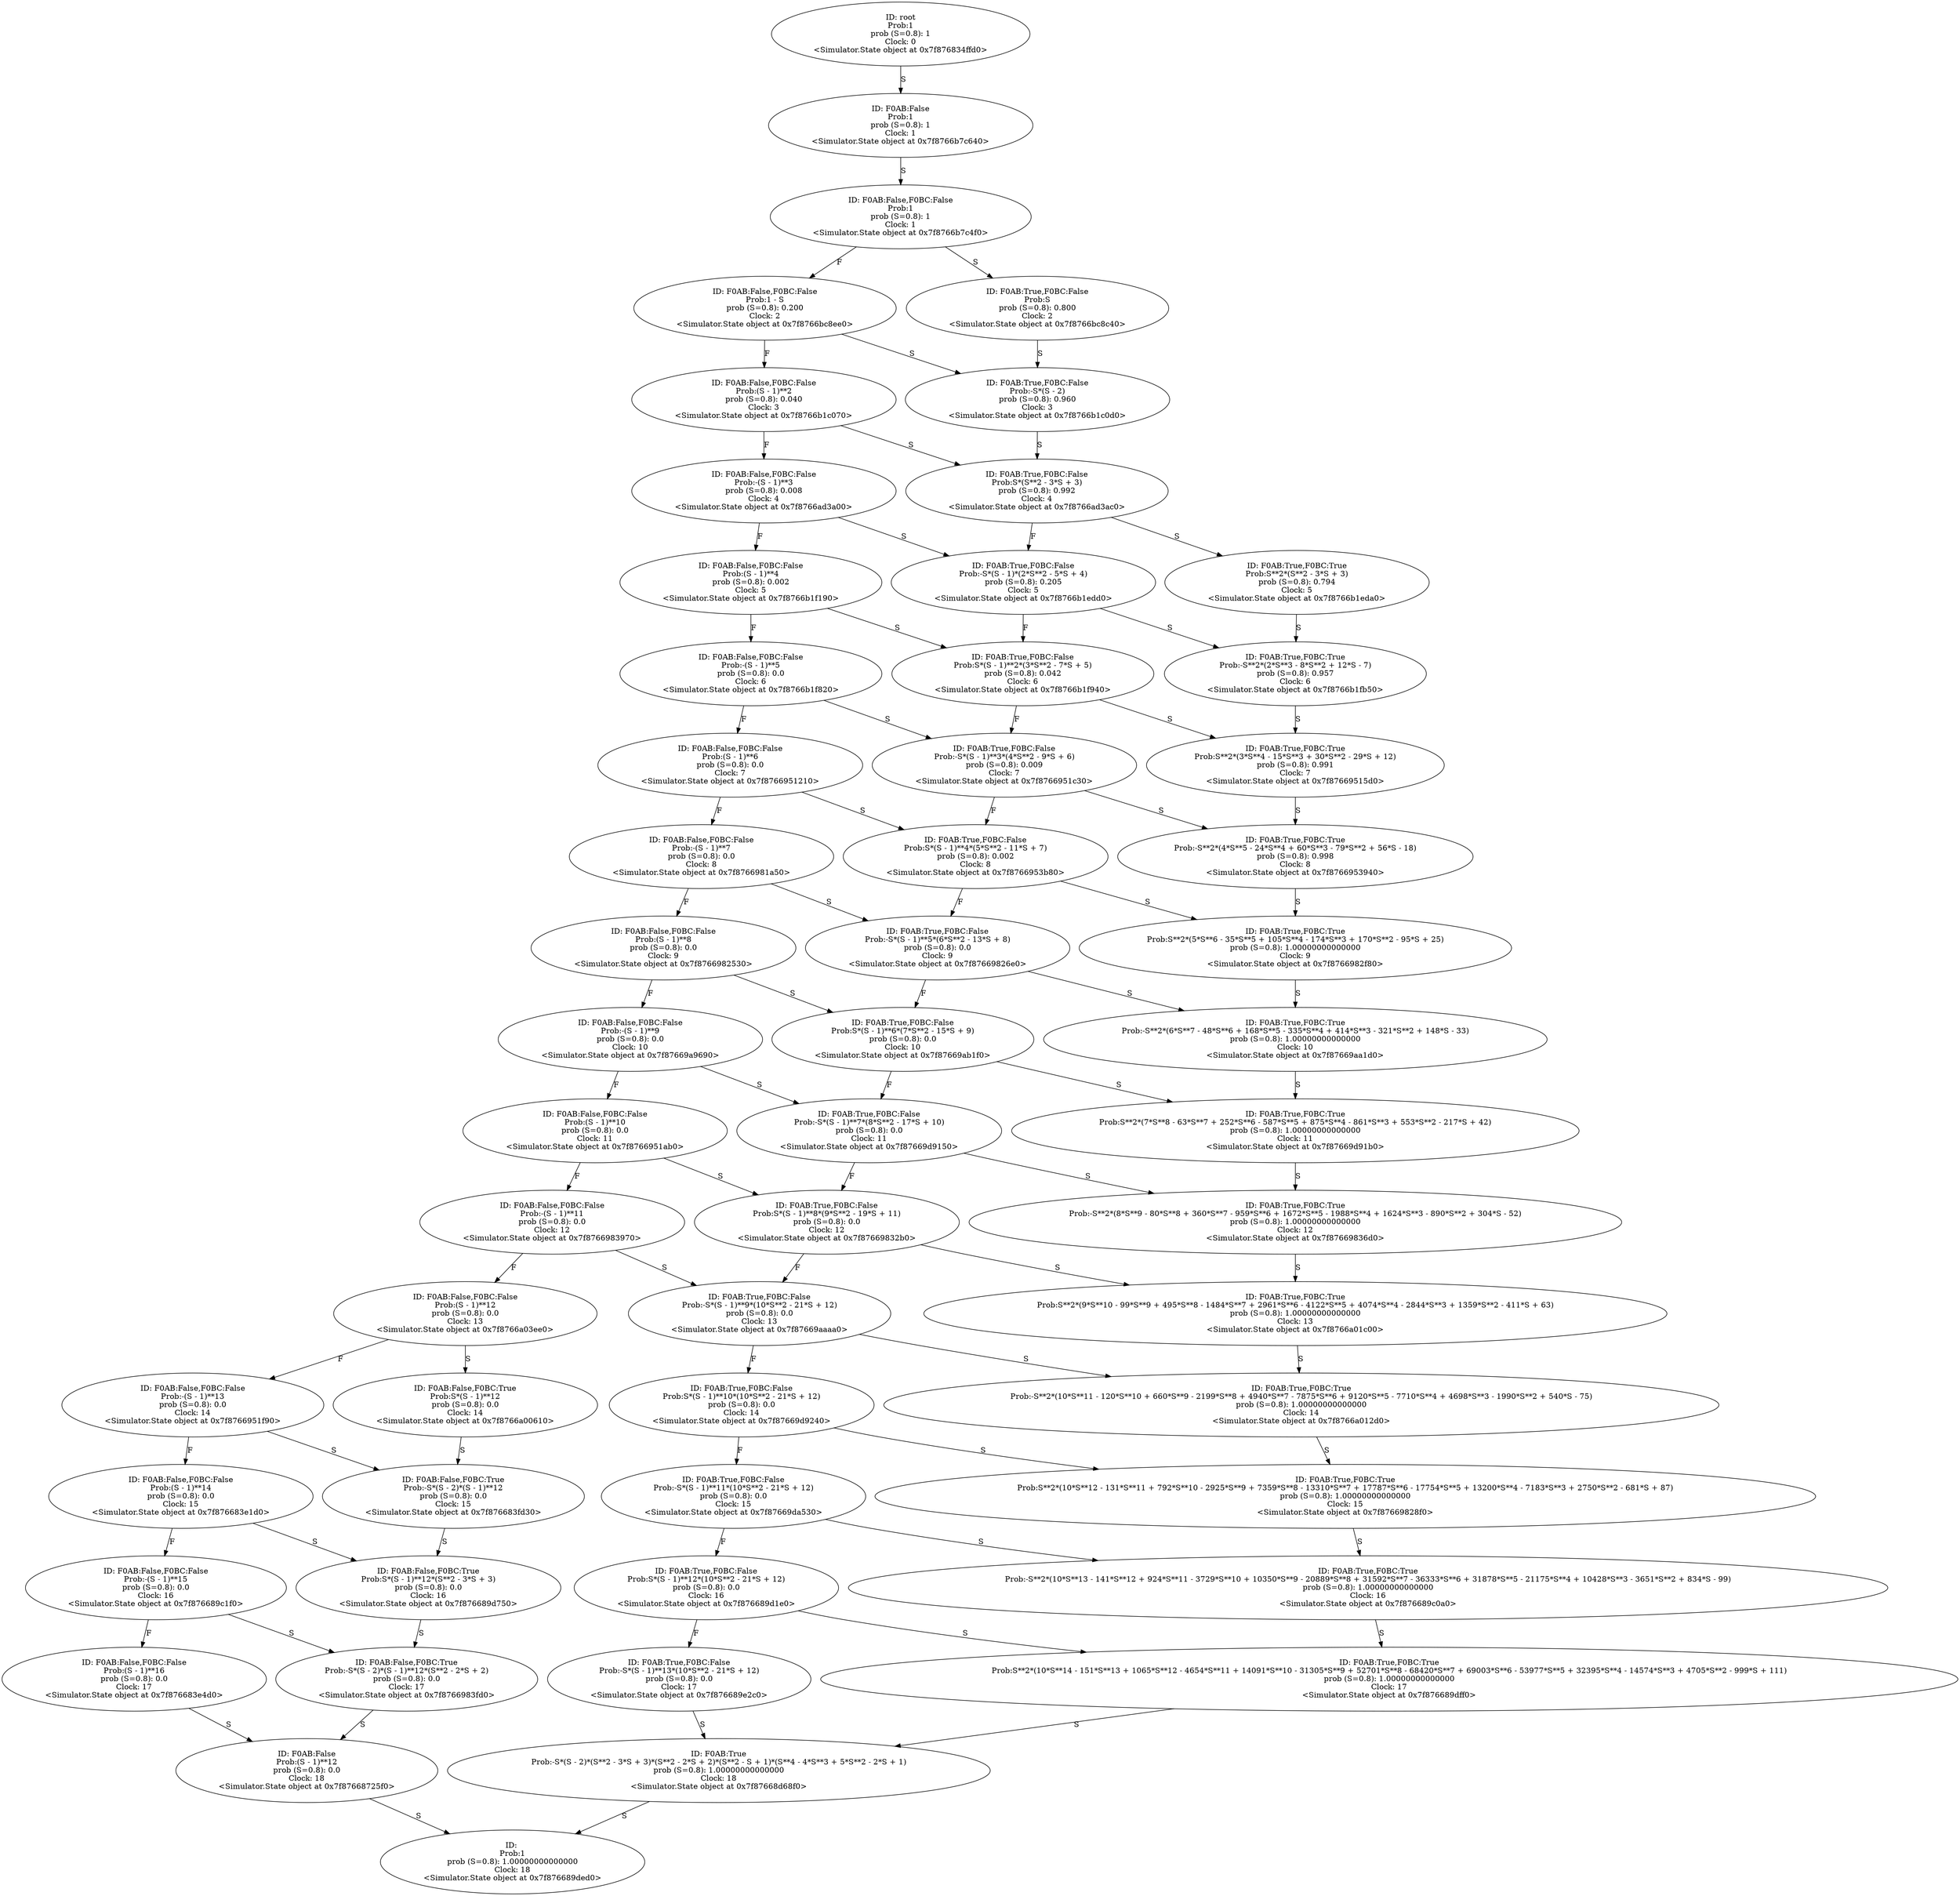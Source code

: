 digraph "./Output/PenTest.wrp" {
	<Simulator.State object at 0x7f876834ffd0> [label="ID: root
Prob:1
prob (S=0.8): 1
Clock: 0
<Simulator.State object at 0x7f876834ffd0>"]
	<Simulator.State object at 0x7f876834ffd0> -> <Simulator.State object at 0x7f8766b7c640> [label=S]
	<Simulator.State object at 0x7f8766b7c640> [label="ID: F0AB:False
Prob:1
prob (S=0.8): 1
Clock: 1
<Simulator.State object at 0x7f8766b7c640>"]
	<Simulator.State object at 0x7f8766b7c640> -> <Simulator.State object at 0x7f8766b7c4f0> [label=S]
	<Simulator.State object at 0x7f8766b7c4f0> [label="ID: F0AB:False,F0BC:False
Prob:1
prob (S=0.8): 1
Clock: 1
<Simulator.State object at 0x7f8766b7c4f0>"]
	<Simulator.State object at 0x7f8766b7c4f0> -> <Simulator.State object at 0x7f8766bc8ee0> [label=F]
	<Simulator.State object at 0x7f8766b7c4f0> -> <Simulator.State object at 0x7f8766bc8c40> [label=S]
	<Simulator.State object at 0x7f8766bc8ee0> [label="ID: F0AB:False,F0BC:False
Prob:1 - S
prob (S=0.8): 0.200
Clock: 2
<Simulator.State object at 0x7f8766bc8ee0>"]
	<Simulator.State object at 0x7f8766bc8ee0> -> <Simulator.State object at 0x7f8766b1c070> [label=F]
	<Simulator.State object at 0x7f8766bc8ee0> -> <Simulator.State object at 0x7f8766b1c0d0> [label=S]
	<Simulator.State object at 0x7f8766bc8c40> [label="ID: F0AB:True,F0BC:False
Prob:S
prob (S=0.8): 0.800
Clock: 2
<Simulator.State object at 0x7f8766bc8c40>"]
	<Simulator.State object at 0x7f8766bc8c40> -> <Simulator.State object at 0x7f8766b1c0d0> [label=S]
	<Simulator.State object at 0x7f8766b1c070> [label="ID: F0AB:False,F0BC:False
Prob:(S - 1)**2
prob (S=0.8): 0.040
Clock: 3
<Simulator.State object at 0x7f8766b1c070>"]
	<Simulator.State object at 0x7f8766b1c070> -> <Simulator.State object at 0x7f8766ad3a00> [label=F]
	<Simulator.State object at 0x7f8766b1c070> -> <Simulator.State object at 0x7f8766ad3ac0> [label=S]
	<Simulator.State object at 0x7f8766b1c0d0> [label="ID: F0AB:True,F0BC:False
Prob:-S*(S - 2)
prob (S=0.8): 0.960
Clock: 3
<Simulator.State object at 0x7f8766b1c0d0>"]
	<Simulator.State object at 0x7f8766b1c0d0> -> <Simulator.State object at 0x7f8766ad3ac0> [label=S]
	<Simulator.State object at 0x7f8766ad3a00> [label="ID: F0AB:False,F0BC:False
Prob:-(S - 1)**3
prob (S=0.8): 0.008
Clock: 4
<Simulator.State object at 0x7f8766ad3a00>"]
	<Simulator.State object at 0x7f8766ad3a00> -> <Simulator.State object at 0x7f8766b1f190> [label=F]
	<Simulator.State object at 0x7f8766ad3a00> -> <Simulator.State object at 0x7f8766b1edd0> [label=S]
	<Simulator.State object at 0x7f8766ad3ac0> [label="ID: F0AB:True,F0BC:False
Prob:S*(S**2 - 3*S + 3)
prob (S=0.8): 0.992
Clock: 4
<Simulator.State object at 0x7f8766ad3ac0>"]
	<Simulator.State object at 0x7f8766ad3ac0> -> <Simulator.State object at 0x7f8766b1edd0> [label=F]
	<Simulator.State object at 0x7f8766ad3ac0> -> <Simulator.State object at 0x7f8766b1eda0> [label=S]
	<Simulator.State object at 0x7f8766b1f190> [label="ID: F0AB:False,F0BC:False
Prob:(S - 1)**4
prob (S=0.8): 0.002
Clock: 5
<Simulator.State object at 0x7f8766b1f190>"]
	<Simulator.State object at 0x7f8766b1f190> -> <Simulator.State object at 0x7f8766b1f820> [label=F]
	<Simulator.State object at 0x7f8766b1f190> -> <Simulator.State object at 0x7f8766b1f940> [label=S]
	<Simulator.State object at 0x7f8766b1edd0> [label="ID: F0AB:True,F0BC:False
Prob:-S*(S - 1)*(2*S**2 - 5*S + 4)
prob (S=0.8): 0.205
Clock: 5
<Simulator.State object at 0x7f8766b1edd0>"]
	<Simulator.State object at 0x7f8766b1edd0> -> <Simulator.State object at 0x7f8766b1f940> [label=F]
	<Simulator.State object at 0x7f8766b1edd0> -> <Simulator.State object at 0x7f8766b1fb50> [label=S]
	<Simulator.State object at 0x7f8766b1eda0> [label="ID: F0AB:True,F0BC:True
Prob:S**2*(S**2 - 3*S + 3)
prob (S=0.8): 0.794
Clock: 5
<Simulator.State object at 0x7f8766b1eda0>"]
	<Simulator.State object at 0x7f8766b1eda0> -> <Simulator.State object at 0x7f8766b1fb50> [label=S]
	<Simulator.State object at 0x7f8766b1f820> [label="ID: F0AB:False,F0BC:False
Prob:-(S - 1)**5
prob (S=0.8): 0.0
Clock: 6
<Simulator.State object at 0x7f8766b1f820>"]
	<Simulator.State object at 0x7f8766b1f820> -> <Simulator.State object at 0x7f8766951210> [label=F]
	<Simulator.State object at 0x7f8766b1f820> -> <Simulator.State object at 0x7f8766951c30> [label=S]
	<Simulator.State object at 0x7f8766b1f940> [label="ID: F0AB:True,F0BC:False
Prob:S*(S - 1)**2*(3*S**2 - 7*S + 5)
prob (S=0.8): 0.042
Clock: 6
<Simulator.State object at 0x7f8766b1f940>"]
	<Simulator.State object at 0x7f8766b1f940> -> <Simulator.State object at 0x7f8766951c30> [label=F]
	<Simulator.State object at 0x7f8766b1f940> -> <Simulator.State object at 0x7f87669515d0> [label=S]
	<Simulator.State object at 0x7f8766b1fb50> [label="ID: F0AB:True,F0BC:True
Prob:-S**2*(2*S**3 - 8*S**2 + 12*S - 7)
prob (S=0.8): 0.957
Clock: 6
<Simulator.State object at 0x7f8766b1fb50>"]
	<Simulator.State object at 0x7f8766b1fb50> -> <Simulator.State object at 0x7f87669515d0> [label=S]
	<Simulator.State object at 0x7f8766951210> [label="ID: F0AB:False,F0BC:False
Prob:(S - 1)**6
prob (S=0.8): 0.0
Clock: 7
<Simulator.State object at 0x7f8766951210>"]
	<Simulator.State object at 0x7f8766951210> -> <Simulator.State object at 0x7f8766981a50> [label=F]
	<Simulator.State object at 0x7f8766951210> -> <Simulator.State object at 0x7f8766953b80> [label=S]
	<Simulator.State object at 0x7f8766951c30> [label="ID: F0AB:True,F0BC:False
Prob:-S*(S - 1)**3*(4*S**2 - 9*S + 6)
prob (S=0.8): 0.009
Clock: 7
<Simulator.State object at 0x7f8766951c30>"]
	<Simulator.State object at 0x7f8766951c30> -> <Simulator.State object at 0x7f8766953b80> [label=F]
	<Simulator.State object at 0x7f8766951c30> -> <Simulator.State object at 0x7f8766953940> [label=S]
	<Simulator.State object at 0x7f87669515d0> [label="ID: F0AB:True,F0BC:True
Prob:S**2*(3*S**4 - 15*S**3 + 30*S**2 - 29*S + 12)
prob (S=0.8): 0.991
Clock: 7
<Simulator.State object at 0x7f87669515d0>"]
	<Simulator.State object at 0x7f87669515d0> -> <Simulator.State object at 0x7f8766953940> [label=S]
	<Simulator.State object at 0x7f8766981a50> [label="ID: F0AB:False,F0BC:False
Prob:-(S - 1)**7
prob (S=0.8): 0.0
Clock: 8
<Simulator.State object at 0x7f8766981a50>"]
	<Simulator.State object at 0x7f8766981a50> -> <Simulator.State object at 0x7f8766982530> [label=F]
	<Simulator.State object at 0x7f8766981a50> -> <Simulator.State object at 0x7f87669826e0> [label=S]
	<Simulator.State object at 0x7f8766953b80> [label="ID: F0AB:True,F0BC:False
Prob:S*(S - 1)**4*(5*S**2 - 11*S + 7)
prob (S=0.8): 0.002
Clock: 8
<Simulator.State object at 0x7f8766953b80>"]
	<Simulator.State object at 0x7f8766953b80> -> <Simulator.State object at 0x7f87669826e0> [label=F]
	<Simulator.State object at 0x7f8766953b80> -> <Simulator.State object at 0x7f8766982f80> [label=S]
	<Simulator.State object at 0x7f8766953940> [label="ID: F0AB:True,F0BC:True
Prob:-S**2*(4*S**5 - 24*S**4 + 60*S**3 - 79*S**2 + 56*S - 18)
prob (S=0.8): 0.998
Clock: 8
<Simulator.State object at 0x7f8766953940>"]
	<Simulator.State object at 0x7f8766953940> -> <Simulator.State object at 0x7f8766982f80> [label=S]
	<Simulator.State object at 0x7f8766982530> [label="ID: F0AB:False,F0BC:False
Prob:(S - 1)**8
prob (S=0.8): 0.0
Clock: 9
<Simulator.State object at 0x7f8766982530>"]
	<Simulator.State object at 0x7f8766982530> -> <Simulator.State object at 0x7f87669a9690> [label=F]
	<Simulator.State object at 0x7f8766982530> -> <Simulator.State object at 0x7f87669ab1f0> [label=S]
	<Simulator.State object at 0x7f87669826e0> [label="ID: F0AB:True,F0BC:False
Prob:-S*(S - 1)**5*(6*S**2 - 13*S + 8)
prob (S=0.8): 0.0
Clock: 9
<Simulator.State object at 0x7f87669826e0>"]
	<Simulator.State object at 0x7f87669826e0> -> <Simulator.State object at 0x7f87669ab1f0> [label=F]
	<Simulator.State object at 0x7f87669826e0> -> <Simulator.State object at 0x7f87669aa1d0> [label=S]
	<Simulator.State object at 0x7f8766982f80> [label="ID: F0AB:True,F0BC:True
Prob:S**2*(5*S**6 - 35*S**5 + 105*S**4 - 174*S**3 + 170*S**2 - 95*S + 25)
prob (S=0.8): 1.00000000000000
Clock: 9
<Simulator.State object at 0x7f8766982f80>"]
	<Simulator.State object at 0x7f8766982f80> -> <Simulator.State object at 0x7f87669aa1d0> [label=S]
	<Simulator.State object at 0x7f87669a9690> [label="ID: F0AB:False,F0BC:False
Prob:-(S - 1)**9
prob (S=0.8): 0.0
Clock: 10
<Simulator.State object at 0x7f87669a9690>"]
	<Simulator.State object at 0x7f87669a9690> -> <Simulator.State object at 0x7f8766951ab0> [label=F]
	<Simulator.State object at 0x7f87669a9690> -> <Simulator.State object at 0x7f87669d9150> [label=S]
	<Simulator.State object at 0x7f87669ab1f0> [label="ID: F0AB:True,F0BC:False
Prob:S*(S - 1)**6*(7*S**2 - 15*S + 9)
prob (S=0.8): 0.0
Clock: 10
<Simulator.State object at 0x7f87669ab1f0>"]
	<Simulator.State object at 0x7f87669ab1f0> -> <Simulator.State object at 0x7f87669d9150> [label=F]
	<Simulator.State object at 0x7f87669ab1f0> -> <Simulator.State object at 0x7f87669d91b0> [label=S]
	<Simulator.State object at 0x7f87669aa1d0> [label="ID: F0AB:True,F0BC:True
Prob:-S**2*(6*S**7 - 48*S**6 + 168*S**5 - 335*S**4 + 414*S**3 - 321*S**2 + 148*S - 33)
prob (S=0.8): 1.00000000000000
Clock: 10
<Simulator.State object at 0x7f87669aa1d0>"]
	<Simulator.State object at 0x7f87669aa1d0> -> <Simulator.State object at 0x7f87669d91b0> [label=S]
	<Simulator.State object at 0x7f8766951ab0> [label="ID: F0AB:False,F0BC:False
Prob:(S - 1)**10
prob (S=0.8): 0.0
Clock: 11
<Simulator.State object at 0x7f8766951ab0>"]
	<Simulator.State object at 0x7f8766951ab0> -> <Simulator.State object at 0x7f8766983970> [label=F]
	<Simulator.State object at 0x7f8766951ab0> -> <Simulator.State object at 0x7f87669832b0> [label=S]
	<Simulator.State object at 0x7f87669d9150> [label="ID: F0AB:True,F0BC:False
Prob:-S*(S - 1)**7*(8*S**2 - 17*S + 10)
prob (S=0.8): 0.0
Clock: 11
<Simulator.State object at 0x7f87669d9150>"]
	<Simulator.State object at 0x7f87669d9150> -> <Simulator.State object at 0x7f87669832b0> [label=F]
	<Simulator.State object at 0x7f87669d9150> -> <Simulator.State object at 0x7f87669836d0> [label=S]
	<Simulator.State object at 0x7f87669d91b0> [label="ID: F0AB:True,F0BC:True
Prob:S**2*(7*S**8 - 63*S**7 + 252*S**6 - 587*S**5 + 875*S**4 - 861*S**3 + 553*S**2 - 217*S + 42)
prob (S=0.8): 1.00000000000000
Clock: 11
<Simulator.State object at 0x7f87669d91b0>"]
	<Simulator.State object at 0x7f87669d91b0> -> <Simulator.State object at 0x7f87669836d0> [label=S]
	<Simulator.State object at 0x7f8766983970> [label="ID: F0AB:False,F0BC:False
Prob:-(S - 1)**11
prob (S=0.8): 0.0
Clock: 12
<Simulator.State object at 0x7f8766983970>"]
	<Simulator.State object at 0x7f8766983970> -> <Simulator.State object at 0x7f8766a03ee0> [label=F]
	<Simulator.State object at 0x7f8766983970> -> <Simulator.State object at 0x7f87669aaaa0> [label=S]
	<Simulator.State object at 0x7f87669832b0> [label="ID: F0AB:True,F0BC:False
Prob:S*(S - 1)**8*(9*S**2 - 19*S + 11)
prob (S=0.8): 0.0
Clock: 12
<Simulator.State object at 0x7f87669832b0>"]
	<Simulator.State object at 0x7f87669832b0> -> <Simulator.State object at 0x7f87669aaaa0> [label=F]
	<Simulator.State object at 0x7f87669832b0> -> <Simulator.State object at 0x7f8766a01c00> [label=S]
	<Simulator.State object at 0x7f87669836d0> [label="ID: F0AB:True,F0BC:True
Prob:-S**2*(8*S**9 - 80*S**8 + 360*S**7 - 959*S**6 + 1672*S**5 - 1988*S**4 + 1624*S**3 - 890*S**2 + 304*S - 52)
prob (S=0.8): 1.00000000000000
Clock: 12
<Simulator.State object at 0x7f87669836d0>"]
	<Simulator.State object at 0x7f87669836d0> -> <Simulator.State object at 0x7f8766a01c00> [label=S]
	<Simulator.State object at 0x7f8766a03ee0> [label="ID: F0AB:False,F0BC:False
Prob:(S - 1)**12
prob (S=0.8): 0.0
Clock: 13
<Simulator.State object at 0x7f8766a03ee0>"]
	<Simulator.State object at 0x7f8766a03ee0> -> <Simulator.State object at 0x7f8766951f90> [label=F]
	<Simulator.State object at 0x7f8766a03ee0> -> <Simulator.State object at 0x7f8766a00610> [label=S]
	<Simulator.State object at 0x7f87669aaaa0> [label="ID: F0AB:True,F0BC:False
Prob:-S*(S - 1)**9*(10*S**2 - 21*S + 12)
prob (S=0.8): 0.0
Clock: 13
<Simulator.State object at 0x7f87669aaaa0>"]
	<Simulator.State object at 0x7f87669aaaa0> -> <Simulator.State object at 0x7f87669d9240> [label=F]
	<Simulator.State object at 0x7f87669aaaa0> -> <Simulator.State object at 0x7f8766a012d0> [label=S]
	<Simulator.State object at 0x7f8766a01c00> [label="ID: F0AB:True,F0BC:True
Prob:S**2*(9*S**10 - 99*S**9 + 495*S**8 - 1484*S**7 + 2961*S**6 - 4122*S**5 + 4074*S**4 - 2844*S**3 + 1359*S**2 - 411*S + 63)
prob (S=0.8): 1.00000000000000
Clock: 13
<Simulator.State object at 0x7f8766a01c00>"]
	<Simulator.State object at 0x7f8766a01c00> -> <Simulator.State object at 0x7f8766a012d0> [label=S]
	<Simulator.State object at 0x7f8766951f90> [label="ID: F0AB:False,F0BC:False
Prob:-(S - 1)**13
prob (S=0.8): 0.0
Clock: 14
<Simulator.State object at 0x7f8766951f90>"]
	<Simulator.State object at 0x7f8766951f90> -> <Simulator.State object at 0x7f876683e1d0> [label=F]
	<Simulator.State object at 0x7f8766951f90> -> <Simulator.State object at 0x7f876683fd30> [label=S]
	<Simulator.State object at 0x7f8766a00610> [label="ID: F0AB:False,F0BC:True
Prob:S*(S - 1)**12
prob (S=0.8): 0.0
Clock: 14
<Simulator.State object at 0x7f8766a00610>"]
	<Simulator.State object at 0x7f8766a00610> -> <Simulator.State object at 0x7f876683fd30> [label=S]
	<Simulator.State object at 0x7f87669d9240> [label="ID: F0AB:True,F0BC:False
Prob:S*(S - 1)**10*(10*S**2 - 21*S + 12)
prob (S=0.8): 0.0
Clock: 14
<Simulator.State object at 0x7f87669d9240>"]
	<Simulator.State object at 0x7f87669d9240> -> <Simulator.State object at 0x7f87669da530> [label=F]
	<Simulator.State object at 0x7f87669d9240> -> <Simulator.State object at 0x7f87669828f0> [label=S]
	<Simulator.State object at 0x7f8766a012d0> [label="ID: F0AB:True,F0BC:True
Prob:-S**2*(10*S**11 - 120*S**10 + 660*S**9 - 2199*S**8 + 4940*S**7 - 7875*S**6 + 9120*S**5 - 7710*S**4 + 4698*S**3 - 1990*S**2 + 540*S - 75)
prob (S=0.8): 1.00000000000000
Clock: 14
<Simulator.State object at 0x7f8766a012d0>"]
	<Simulator.State object at 0x7f8766a012d0> -> <Simulator.State object at 0x7f87669828f0> [label=S]
	<Simulator.State object at 0x7f876683e1d0> [label="ID: F0AB:False,F0BC:False
Prob:(S - 1)**14
prob (S=0.8): 0.0
Clock: 15
<Simulator.State object at 0x7f876683e1d0>"]
	<Simulator.State object at 0x7f876683e1d0> -> <Simulator.State object at 0x7f876689c1f0> [label=F]
	<Simulator.State object at 0x7f876683e1d0> -> <Simulator.State object at 0x7f876689d750> [label=S]
	<Simulator.State object at 0x7f876683fd30> [label="ID: F0AB:False,F0BC:True
Prob:-S*(S - 2)*(S - 1)**12
prob (S=0.8): 0.0
Clock: 15
<Simulator.State object at 0x7f876683fd30>"]
	<Simulator.State object at 0x7f876683fd30> -> <Simulator.State object at 0x7f876689d750> [label=S]
	<Simulator.State object at 0x7f87669da530> [label="ID: F0AB:True,F0BC:False
Prob:-S*(S - 1)**11*(10*S**2 - 21*S + 12)
prob (S=0.8): 0.0
Clock: 15
<Simulator.State object at 0x7f87669da530>"]
	<Simulator.State object at 0x7f87669da530> -> <Simulator.State object at 0x7f876689d1e0> [label=F]
	<Simulator.State object at 0x7f87669da530> -> <Simulator.State object at 0x7f876689c0a0> [label=S]
	<Simulator.State object at 0x7f87669828f0> [label="ID: F0AB:True,F0BC:True
Prob:S**2*(10*S**12 - 131*S**11 + 792*S**10 - 2925*S**9 + 7359*S**8 - 13310*S**7 + 17787*S**6 - 17754*S**5 + 13200*S**4 - 7183*S**3 + 2750*S**2 - 681*S + 87)
prob (S=0.8): 1.00000000000000
Clock: 15
<Simulator.State object at 0x7f87669828f0>"]
	<Simulator.State object at 0x7f87669828f0> -> <Simulator.State object at 0x7f876689c0a0> [label=S]
	<Simulator.State object at 0x7f876689c1f0> [label="ID: F0AB:False,F0BC:False
Prob:-(S - 1)**15
prob (S=0.8): 0.0
Clock: 16
<Simulator.State object at 0x7f876689c1f0>"]
	<Simulator.State object at 0x7f876689c1f0> -> <Simulator.State object at 0x7f876683e4d0> [label=F]
	<Simulator.State object at 0x7f876689c1f0> -> <Simulator.State object at 0x7f8766983fd0> [label=S]
	<Simulator.State object at 0x7f876689d750> [label="ID: F0AB:False,F0BC:True
Prob:S*(S - 1)**12*(S**2 - 3*S + 3)
prob (S=0.8): 0.0
Clock: 16
<Simulator.State object at 0x7f876689d750>"]
	<Simulator.State object at 0x7f876689d750> -> <Simulator.State object at 0x7f8766983fd0> [label=S]
	<Simulator.State object at 0x7f876689d1e0> [label="ID: F0AB:True,F0BC:False
Prob:S*(S - 1)**12*(10*S**2 - 21*S + 12)
prob (S=0.8): 0.0
Clock: 16
<Simulator.State object at 0x7f876689d1e0>"]
	<Simulator.State object at 0x7f876689d1e0> -> <Simulator.State object at 0x7f876689e2c0> [label=F]
	<Simulator.State object at 0x7f876689d1e0> -> <Simulator.State object at 0x7f876689dff0> [label=S]
	<Simulator.State object at 0x7f876689c0a0> [label="ID: F0AB:True,F0BC:True
Prob:-S**2*(10*S**13 - 141*S**12 + 924*S**11 - 3729*S**10 + 10350*S**9 - 20889*S**8 + 31592*S**7 - 36333*S**6 + 31878*S**5 - 21175*S**4 + 10428*S**3 - 3651*S**2 + 834*S - 99)
prob (S=0.8): 1.00000000000000
Clock: 16
<Simulator.State object at 0x7f876689c0a0>"]
	<Simulator.State object at 0x7f876689c0a0> -> <Simulator.State object at 0x7f876689dff0> [label=S]
	<Simulator.State object at 0x7f876683e4d0> [label="ID: F0AB:False,F0BC:False
Prob:(S - 1)**16
prob (S=0.8): 0.0
Clock: 17
<Simulator.State object at 0x7f876683e4d0>"]
	<Simulator.State object at 0x7f876683e4d0> -> <Simulator.State object at 0x7f87668725f0> [label=S]
	<Simulator.State object at 0x7f8766983fd0> [label="ID: F0AB:False,F0BC:True
Prob:-S*(S - 2)*(S - 1)**12*(S**2 - 2*S + 2)
prob (S=0.8): 0.0
Clock: 17
<Simulator.State object at 0x7f8766983fd0>"]
	<Simulator.State object at 0x7f8766983fd0> -> <Simulator.State object at 0x7f87668725f0> [label=S]
	<Simulator.State object at 0x7f876689e2c0> [label="ID: F0AB:True,F0BC:False
Prob:-S*(S - 1)**13*(10*S**2 - 21*S + 12)
prob (S=0.8): 0.0
Clock: 17
<Simulator.State object at 0x7f876689e2c0>"]
	<Simulator.State object at 0x7f876689e2c0> -> <Simulator.State object at 0x7f87668d68f0> [label=S]
	<Simulator.State object at 0x7f876689dff0> [label="ID: F0AB:True,F0BC:True
Prob:S**2*(10*S**14 - 151*S**13 + 1065*S**12 - 4654*S**11 + 14091*S**10 - 31305*S**9 + 52701*S**8 - 68420*S**7 + 69003*S**6 - 53977*S**5 + 32395*S**4 - 14574*S**3 + 4705*S**2 - 999*S + 111)
prob (S=0.8): 1.00000000000000
Clock: 17
<Simulator.State object at 0x7f876689dff0>"]
	<Simulator.State object at 0x7f876689dff0> -> <Simulator.State object at 0x7f87668d68f0> [label=S]
	<Simulator.State object at 0x7f87668725f0> [label="ID: F0AB:False
Prob:(S - 1)**12
prob (S=0.8): 0.0
Clock: 18
<Simulator.State object at 0x7f87668725f0>"]
	<Simulator.State object at 0x7f87668725f0> -> <Simulator.State object at 0x7f876689ded0> [label=S]
	<Simulator.State object at 0x7f87668d68f0> [label="ID: F0AB:True
Prob:-S*(S - 2)*(S**2 - 3*S + 3)*(S**2 - 2*S + 2)*(S**2 - S + 1)*(S**4 - 4*S**3 + 5*S**2 - 2*S + 1)
prob (S=0.8): 1.00000000000000
Clock: 18
<Simulator.State object at 0x7f87668d68f0>"]
	<Simulator.State object at 0x7f87668d68f0> -> <Simulator.State object at 0x7f876689ded0> [label=S]
	<Simulator.State object at 0x7f876689ded0> [label="ID: 
Prob:1
prob (S=0.8): 1.00000000000000
Clock: 18
<Simulator.State object at 0x7f876689ded0>"]
}

